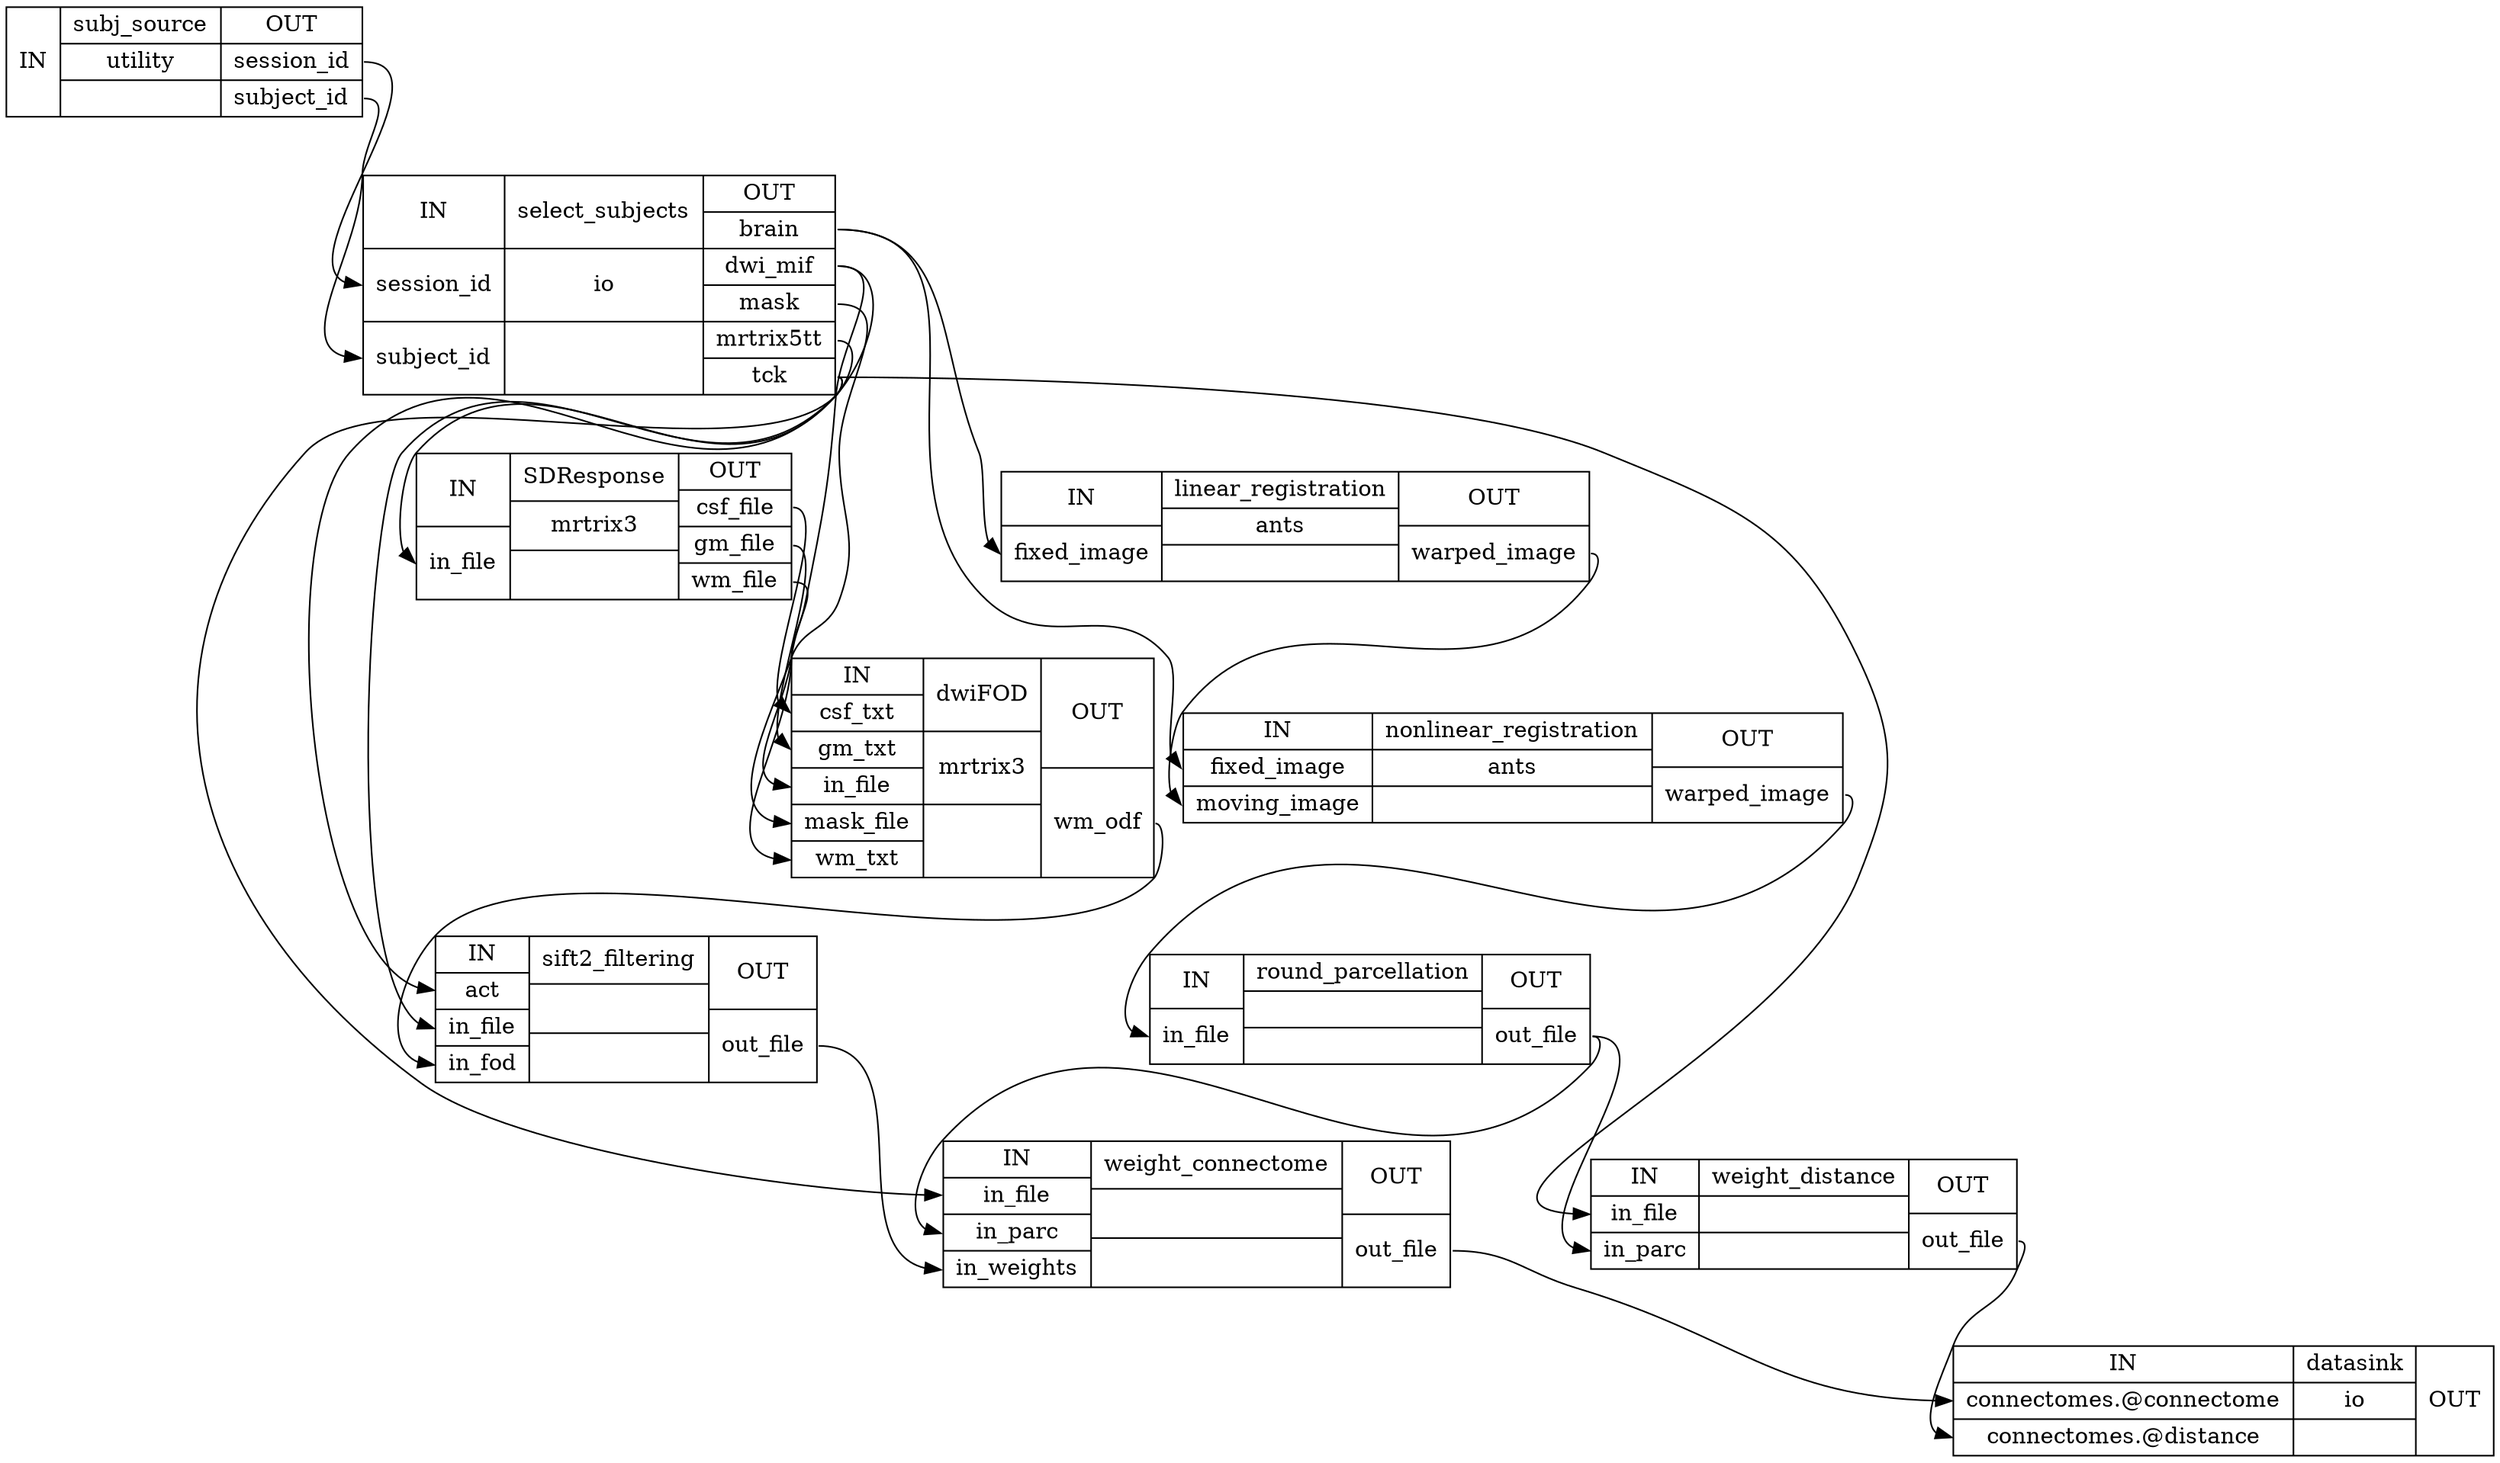 digraph structs {
node [shape=record];
connectomessubj_source [label="{IN}|{ subj_source | utility |  }|{OUT|<outsessionid> session_id|<outsubjectid> subject_id}"];
connectomesselect_subjects [label="{IN|<insessionid> session_id|<insubjectid> subject_id}|{ select_subjects | io |  }|{OUT|<outbrain> brain|<outdwimif> dwi_mif|<outmask> mask|<outmrtrix5tt> mrtrix5tt|<outtck> tck}"];
connectomesSDResponse [label="{IN|<ininfile> in_file}|{ SDResponse | mrtrix3 |  }|{OUT|<outcsffile> csf_file|<outgmfile> gm_file|<outwmfile> wm_file}"];
connectomesdwiFOD [label="{IN|<incsftxt> csf_txt|<ingmtxt> gm_txt|<ininfile> in_file|<inmaskfile> mask_file|<inwmtxt> wm_txt}|{ dwiFOD | mrtrix3 |  }|{OUT|<outwmodf> wm_odf}"];
connectomessift2_filtering [label="{IN|<inact> act|<ininfile> in_file|<ininfod> in_fod}|{ sift2_filtering |  |  }|{OUT|<outoutfile> out_file}"];
connectomeslinear_registration [label="{IN|<infixedimage> fixed_image}|{ linear_registration | ants |  }|{OUT|<outwarpedimage> warped_image}"];
connectomesnonlinear_registration [label="{IN|<infixedimage> fixed_image|<inmovingimage> moving_image}|{ nonlinear_registration | ants |  }|{OUT|<outwarpedimage> warped_image}"];
connectomesround_parcellation [label="{IN|<ininfile> in_file}|{ round_parcellation |  |  }|{OUT|<outoutfile> out_file}"];
connectomesweight_distance [label="{IN|<ininfile> in_file|<ininparc> in_parc}|{ weight_distance |  |  }|{OUT|<outoutfile> out_file}"];
connectomesweight_connectome [label="{IN|<ininfile> in_file|<ininparc> in_parc|<ininweights> in_weights}|{ weight_connectome |  |  }|{OUT|<outoutfile> out_file}"];
connectomesdatasink [label="{IN|<inconnectomesconnectome> connectomes.@connectome|<inconnectomesdistance> connectomes.@distance}|{ datasink | io |  }|{OUT}"];
connectomesSDResponse:outcsffile:e -> connectomesdwiFOD:incsftxt:w;
connectomesSDResponse:outgmfile:e -> connectomesdwiFOD:ingmtxt:w;
connectomesSDResponse:outwmfile:e -> connectomesdwiFOD:inwmtxt:w;
connectomesdwiFOD:outwmodf:e -> connectomessift2_filtering:ininfod:w;
connectomeslinear_registration:outwarpedimage:e -> connectomesnonlinear_registration:inmovingimage:w;
connectomesnonlinear_registration:outwarpedimage:e -> connectomesround_parcellation:ininfile:w;
connectomesround_parcellation:outoutfile:e -> connectomesweight_connectome:ininparc:w;
connectomesround_parcellation:outoutfile:e -> connectomesweight_distance:ininparc:w;
connectomesselect_subjects:outbrain:e -> connectomeslinear_registration:infixedimage:w;
connectomesselect_subjects:outbrain:e -> connectomesnonlinear_registration:infixedimage:w;
connectomesselect_subjects:outdwimif:e -> connectomesSDResponse:ininfile:w;
connectomesselect_subjects:outdwimif:e -> connectomesdwiFOD:ininfile:w;
connectomesselect_subjects:outmask:e -> connectomesdwiFOD:inmaskfile:w;
connectomesselect_subjects:outmrtrix5tt:e -> connectomessift2_filtering:inact:w;
connectomesselect_subjects:outtck:e -> connectomessift2_filtering:ininfile:w;
connectomesselect_subjects:outtck:e -> connectomesweight_connectome:ininfile:w;
connectomesselect_subjects:outtck:e -> connectomesweight_distance:ininfile:w;
connectomessift2_filtering:outoutfile:e -> connectomesweight_connectome:ininweights:w;
connectomessubj_source:outsessionid:e -> connectomesselect_subjects:insessionid:w;
connectomessubj_source:outsubjectid:e -> connectomesselect_subjects:insubjectid:w;
connectomesweight_connectome:outoutfile:e -> connectomesdatasink:inconnectomesconnectome:w;
connectomesweight_distance:outoutfile:e -> connectomesdatasink:inconnectomesdistance:w;
}
